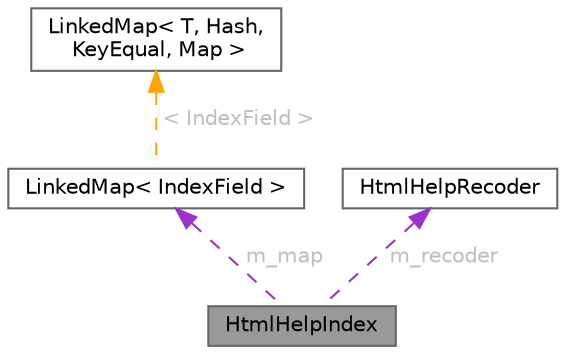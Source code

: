 digraph "HtmlHelpIndex"
{
 // INTERACTIVE_SVG=YES
 // LATEX_PDF_SIZE
  bgcolor="transparent";
  edge [fontname=Helvetica,fontsize=10,labelfontname=Helvetica,labelfontsize=10];
  node [fontname=Helvetica,fontsize=10,shape=box,height=0.2,width=0.4];
  Node1 [id="Node000001",label="HtmlHelpIndex",height=0.2,width=0.4,color="gray40", fillcolor="grey60", style="filled", fontcolor="black",tooltip="A helper class for HtmlHelp that manages a two level index in alphabetical order."];
  Node2 -> Node1 [id="edge1_Node000001_Node000002",dir="back",color="darkorchid3",style="dashed",tooltip=" ",label=" m_map",fontcolor="grey" ];
  Node2 [id="Node000002",label="LinkedMap\< IndexField \>",height=0.2,width=0.4,color="gray40", fillcolor="white", style="filled",URL="$d0/d2c/class_linked_map.html",tooltip=" "];
  Node3 -> Node2 [id="edge2_Node000002_Node000003",dir="back",color="orange",style="dashed",tooltip=" ",label=" \< IndexField \>",fontcolor="grey" ];
  Node3 [id="Node000003",label="LinkedMap\< T, Hash,\l KeyEqual, Map \>",height=0.2,width=0.4,color="gray40", fillcolor="white", style="filled",URL="$d0/d2c/class_linked_map.html",tooltip="Container class representing a vector of objects with keys."];
  Node4 -> Node1 [id="edge3_Node000001_Node000004",dir="back",color="darkorchid3",style="dashed",tooltip=" ",label=" m_recoder",fontcolor="grey" ];
  Node4 [id="Node000004",label="HtmlHelpRecoder",height=0.2,width=0.4,color="gray40", fillcolor="white", style="filled",URL="$df/d26/class_html_help_recoder.html",tooltip="Helper class to deal with recoding the UTF8 encoded text back to the native encoding specified by CHM..."];
}

